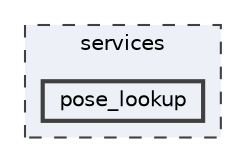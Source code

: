 digraph "/home/friedel/devel/ILLIXR/services/pose_lookup"
{
 // LATEX_PDF_SIZE
  bgcolor="transparent";
  edge [fontname=Helvetica,fontsize=10,labelfontname=Helvetica,labelfontsize=10];
  node [fontname=Helvetica,fontsize=10,shape=box,height=0.2,width=0.4];
  compound=true
  subgraph clusterdir_056ec8f0377ddc4293192cbc6b19c99c {
    graph [ bgcolor="#edf0f7", pencolor="grey25", label="services", fontname=Helvetica,fontsize=10 style="filled,dashed", URL="dir_056ec8f0377ddc4293192cbc6b19c99c.html",tooltip=""]
  dir_513c1e104d4fed82bb3eedf56c3611bf [label="pose_lookup", fillcolor="#edf0f7", color="grey25", style="filled,bold", URL="dir_513c1e104d4fed82bb3eedf56c3611bf.html",tooltip=""];
  }
}
